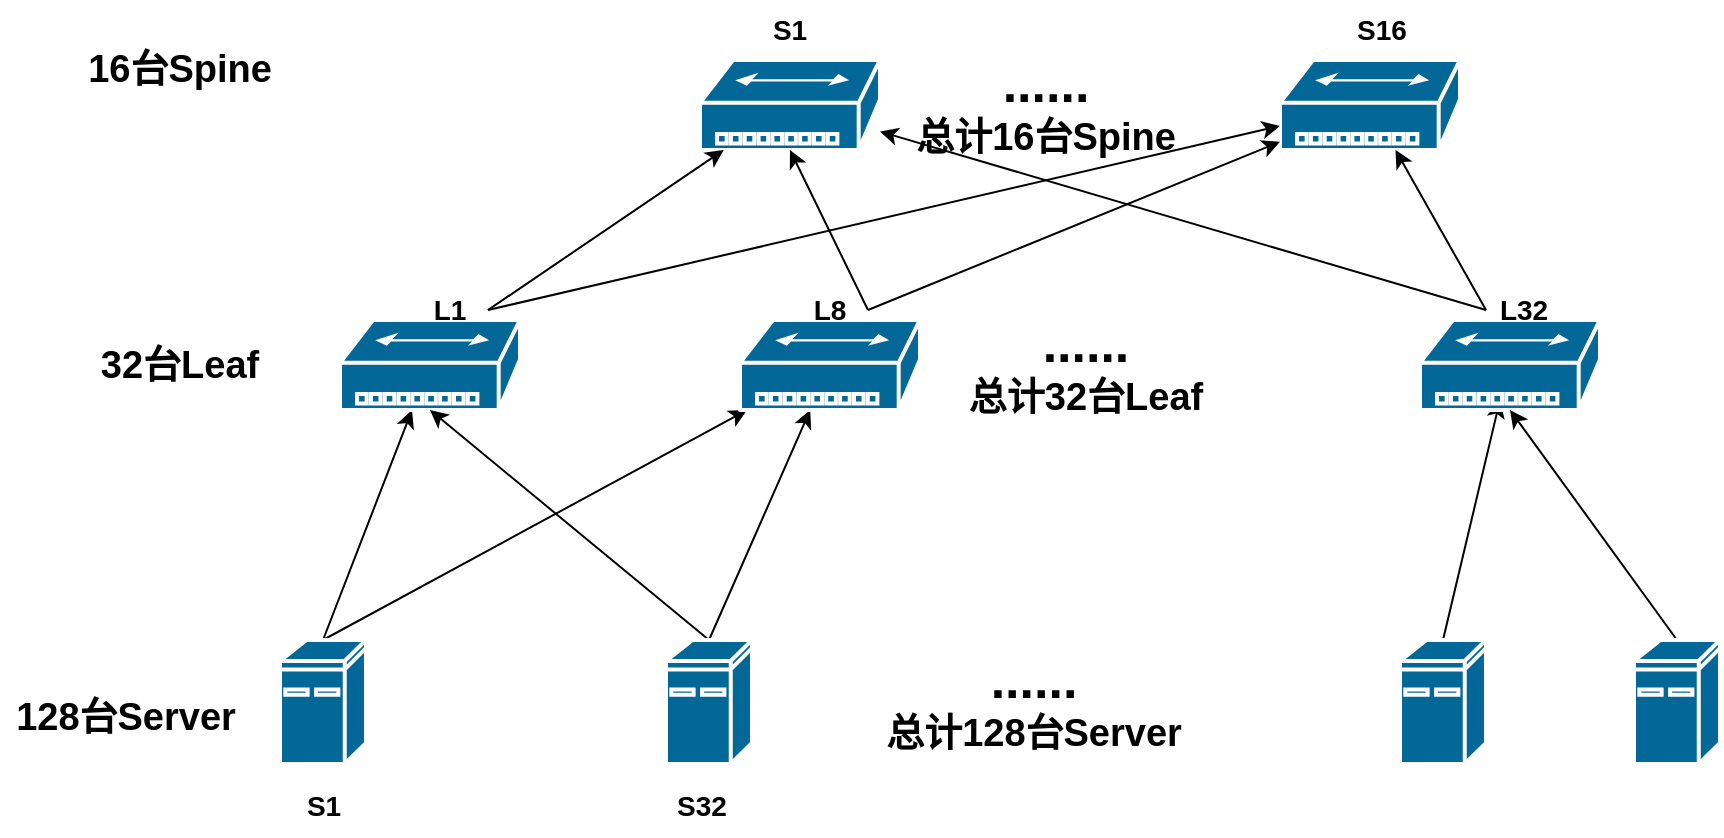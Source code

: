<mxfile version="21.6.6" type="github">
  <diagram name="第 1 页" id="NKzYZBBvFOK8wI_KVTOo">
    <mxGraphModel dx="1781" dy="592" grid="1" gridSize="10" guides="1" tooltips="1" connect="1" arrows="1" fold="1" page="1" pageScale="1" pageWidth="827" pageHeight="1169" math="0" shadow="0">
      <root>
        <mxCell id="0" />
        <mxCell id="1" parent="0" />
        <mxCell id="3mnqgaulhhMslnO6GNx6-19" style="rounded=0;orthogonalLoop=1;jettySize=auto;html=1;exitX=0.5;exitY=0;exitDx=0;exitDy=0;exitPerimeter=0;entryX=1;entryY=1;entryDx=0;entryDy=0;" edge="1" parent="1" source="3mnqgaulhhMslnO6GNx6-1">
          <mxGeometry relative="1" as="geometry">
            <mxPoint x="126" y="285" as="targetPoint" />
          </mxGeometry>
        </mxCell>
        <mxCell id="3mnqgaulhhMslnO6GNx6-27" style="rounded=0;orthogonalLoop=1;jettySize=auto;html=1;exitX=0.5;exitY=0;exitDx=0;exitDy=0;exitPerimeter=0;" edge="1" parent="1" source="3mnqgaulhhMslnO6GNx6-1" target="3mnqgaulhhMslnO6GNx6-20">
          <mxGeometry relative="1" as="geometry" />
        </mxCell>
        <mxCell id="3mnqgaulhhMslnO6GNx6-1" value="" style="shape=mxgraph.cisco.computers_and_peripherals.ibm_mini_as400;sketch=0;html=1;pointerEvents=1;dashed=0;fillColor=#036897;strokeColor=#ffffff;strokeWidth=2;verticalLabelPosition=bottom;verticalAlign=top;align=center;outlineConnect=0;" vertex="1" parent="1">
          <mxGeometry x="60" y="400" width="43" height="62" as="geometry" />
        </mxCell>
        <mxCell id="3mnqgaulhhMslnO6GNx6-2" value="" style="shape=mxgraph.cisco.hubs_and_gateways.small_hub;sketch=0;html=1;pointerEvents=1;dashed=0;fillColor=#036897;strokeColor=#ffffff;strokeWidth=2;verticalLabelPosition=bottom;verticalAlign=top;align=center;outlineConnect=0;" vertex="1" parent="1">
          <mxGeometry x="90" y="240" width="90" height="45" as="geometry" />
        </mxCell>
        <mxCell id="3mnqgaulhhMslnO6GNx6-28" style="rounded=0;orthogonalLoop=1;jettySize=auto;html=1;exitX=0.5;exitY=0;exitDx=0;exitDy=0;exitPerimeter=0;entryX=0.5;entryY=1;entryDx=0;entryDy=0;entryPerimeter=0;" edge="1" parent="1" source="3mnqgaulhhMslnO6GNx6-4" target="3mnqgaulhhMslnO6GNx6-2">
          <mxGeometry relative="1" as="geometry" />
        </mxCell>
        <mxCell id="3mnqgaulhhMslnO6GNx6-29" style="rounded=0;orthogonalLoop=1;jettySize=auto;html=1;exitX=0.5;exitY=0;exitDx=0;exitDy=0;exitPerimeter=0;" edge="1" parent="1" source="3mnqgaulhhMslnO6GNx6-4" target="3mnqgaulhhMslnO6GNx6-20">
          <mxGeometry relative="1" as="geometry" />
        </mxCell>
        <mxCell id="3mnqgaulhhMslnO6GNx6-4" value="" style="shape=mxgraph.cisco.computers_and_peripherals.ibm_mini_as400;sketch=0;html=1;pointerEvents=1;dashed=0;fillColor=#036897;strokeColor=#ffffff;strokeWidth=2;verticalLabelPosition=bottom;verticalAlign=top;align=center;outlineConnect=0;" vertex="1" parent="1">
          <mxGeometry x="253" y="400" width="43" height="62" as="geometry" />
        </mxCell>
        <mxCell id="3mnqgaulhhMslnO6GNx6-31" style="rounded=0;orthogonalLoop=1;jettySize=auto;html=1;exitX=0.5;exitY=0;exitDx=0;exitDy=0;exitPerimeter=0;" edge="1" parent="1" source="3mnqgaulhhMslnO6GNx6-6">
          <mxGeometry relative="1" as="geometry">
            <mxPoint x="670" y="280" as="targetPoint" />
          </mxGeometry>
        </mxCell>
        <mxCell id="3mnqgaulhhMslnO6GNx6-6" value="" style="shape=mxgraph.cisco.computers_and_peripherals.ibm_mini_as400;sketch=0;html=1;pointerEvents=1;dashed=0;fillColor=#036897;strokeColor=#ffffff;strokeWidth=2;verticalLabelPosition=bottom;verticalAlign=top;align=center;outlineConnect=0;" vertex="1" parent="1">
          <mxGeometry x="620" y="400" width="43" height="62" as="geometry" />
        </mxCell>
        <mxCell id="3mnqgaulhhMslnO6GNx6-8" value="" style="shape=mxgraph.cisco.hubs_and_gateways.small_hub;sketch=0;html=1;pointerEvents=1;dashed=0;fillColor=#036897;strokeColor=#ffffff;strokeWidth=2;verticalLabelPosition=bottom;verticalAlign=top;align=center;outlineConnect=0;" vertex="1" parent="1">
          <mxGeometry x="270" y="110" width="90" height="45" as="geometry" />
        </mxCell>
        <mxCell id="3mnqgaulhhMslnO6GNx6-9" value="" style="shape=mxgraph.cisco.hubs_and_gateways.small_hub;sketch=0;html=1;pointerEvents=1;dashed=0;fillColor=#036897;strokeColor=#ffffff;strokeWidth=2;verticalLabelPosition=bottom;verticalAlign=top;align=center;outlineConnect=0;" vertex="1" parent="1">
          <mxGeometry x="630" y="240" width="90" height="45" as="geometry" />
        </mxCell>
        <mxCell id="3mnqgaulhhMslnO6GNx6-10" value="" style="shape=mxgraph.cisco.hubs_and_gateways.small_hub;sketch=0;html=1;pointerEvents=1;dashed=0;fillColor=#036897;strokeColor=#ffffff;strokeWidth=2;verticalLabelPosition=bottom;verticalAlign=top;align=center;outlineConnect=0;" vertex="1" parent="1">
          <mxGeometry x="560" y="110" width="90" height="45" as="geometry" />
        </mxCell>
        <mxCell id="3mnqgaulhhMslnO6GNx6-30" style="rounded=0;orthogonalLoop=1;jettySize=auto;html=1;exitX=0.5;exitY=0;exitDx=0;exitDy=0;exitPerimeter=0;entryX=0.5;entryY=1;entryDx=0;entryDy=0;entryPerimeter=0;" edge="1" parent="1" source="3mnqgaulhhMslnO6GNx6-11" target="3mnqgaulhhMslnO6GNx6-9">
          <mxGeometry relative="1" as="geometry" />
        </mxCell>
        <mxCell id="3mnqgaulhhMslnO6GNx6-11" value="" style="shape=mxgraph.cisco.computers_and_peripherals.ibm_mini_as400;sketch=0;html=1;pointerEvents=1;dashed=0;fillColor=#036897;strokeColor=#ffffff;strokeWidth=2;verticalLabelPosition=bottom;verticalAlign=top;align=center;outlineConnect=0;" vertex="1" parent="1">
          <mxGeometry x="737" y="400" width="43" height="62" as="geometry" />
        </mxCell>
        <mxCell id="3mnqgaulhhMslnO6GNx6-12" value="&lt;b style=&quot;&quot;&gt;&lt;span style=&quot;font-size: 26px;&quot;&gt;......&lt;/span&gt;&lt;br&gt;&lt;font style=&quot;font-size: 19px;&quot;&gt;总计128台Server&lt;/font&gt;&lt;/b&gt;" style="text;strokeColor=none;align=center;fillColor=none;html=1;verticalAlign=middle;whiteSpace=wrap;rounded=0;" vertex="1" parent="1">
          <mxGeometry x="314" y="394" width="246" height="74" as="geometry" />
        </mxCell>
        <mxCell id="3mnqgaulhhMslnO6GNx6-13" value="&lt;b style=&quot;&quot;&gt;&lt;span style=&quot;font-size: 26px;&quot;&gt;......&lt;/span&gt;&lt;br&gt;&lt;font style=&quot;font-size: 19px;&quot;&gt;总计32台Leaf&lt;/font&gt;&lt;/b&gt;" style="text;strokeColor=none;align=center;fillColor=none;html=1;verticalAlign=middle;whiteSpace=wrap;rounded=0;" vertex="1" parent="1">
          <mxGeometry x="340" y="225" width="246" height="75" as="geometry" />
        </mxCell>
        <mxCell id="3mnqgaulhhMslnO6GNx6-14" value="&lt;b style=&quot;&quot;&gt;&lt;span style=&quot;font-size: 26px;&quot;&gt;......&lt;/span&gt;&lt;br&gt;&lt;font style=&quot;font-size: 19px;&quot;&gt;总计16台Spine&lt;/font&gt;&lt;/b&gt;" style="text;strokeColor=none;align=center;fillColor=none;html=1;verticalAlign=middle;whiteSpace=wrap;rounded=0;" vertex="1" parent="1">
          <mxGeometry x="360" y="102.5" width="166" height="60" as="geometry" />
        </mxCell>
        <mxCell id="3mnqgaulhhMslnO6GNx6-20" value="" style="shape=mxgraph.cisco.hubs_and_gateways.small_hub;sketch=0;html=1;pointerEvents=1;dashed=0;fillColor=#036897;strokeColor=#ffffff;strokeWidth=2;verticalLabelPosition=bottom;verticalAlign=top;align=center;outlineConnect=0;" vertex="1" parent="1">
          <mxGeometry x="290" y="240" width="90" height="45" as="geometry" />
        </mxCell>
        <mxCell id="3mnqgaulhhMslnO6GNx6-32" style="rounded=0;orthogonalLoop=1;jettySize=auto;html=1;exitX=1;exitY=0.5;exitDx=0;exitDy=0;" edge="1" parent="1" source="3mnqgaulhhMslnO6GNx6-21" target="3mnqgaulhhMslnO6GNx6-8">
          <mxGeometry relative="1" as="geometry" />
        </mxCell>
        <mxCell id="3mnqgaulhhMslnO6GNx6-33" style="rounded=0;orthogonalLoop=1;jettySize=auto;html=1;exitX=1;exitY=0.5;exitDx=0;exitDy=0;" edge="1" parent="1" source="3mnqgaulhhMslnO6GNx6-21" target="3mnqgaulhhMslnO6GNx6-10">
          <mxGeometry relative="1" as="geometry" />
        </mxCell>
        <mxCell id="3mnqgaulhhMslnO6GNx6-21" value="&lt;b style=&quot;&quot;&gt;&lt;font style=&quot;font-size: 14px;&quot;&gt;L1&lt;/font&gt;&lt;/b&gt;" style="text;strokeColor=none;align=center;fillColor=none;html=1;verticalAlign=middle;whiteSpace=wrap;rounded=0;" vertex="1" parent="1">
          <mxGeometry x="126" y="220" width="38" height="30" as="geometry" />
        </mxCell>
        <mxCell id="3mnqgaulhhMslnO6GNx6-34" style="rounded=0;orthogonalLoop=1;jettySize=auto;html=1;exitX=1;exitY=0.5;exitDx=0;exitDy=0;entryX=0.5;entryY=1;entryDx=0;entryDy=0;entryPerimeter=0;" edge="1" parent="1" source="3mnqgaulhhMslnO6GNx6-22" target="3mnqgaulhhMslnO6GNx6-8">
          <mxGeometry relative="1" as="geometry" />
        </mxCell>
        <mxCell id="3mnqgaulhhMslnO6GNx6-35" style="rounded=0;orthogonalLoop=1;jettySize=auto;html=1;exitX=1;exitY=0.5;exitDx=0;exitDy=0;" edge="1" parent="1" source="3mnqgaulhhMslnO6GNx6-22" target="3mnqgaulhhMslnO6GNx6-10">
          <mxGeometry relative="1" as="geometry" />
        </mxCell>
        <mxCell id="3mnqgaulhhMslnO6GNx6-22" value="&lt;b style=&quot;&quot;&gt;&lt;font style=&quot;font-size: 14px;&quot;&gt;L8&lt;/font&gt;&lt;/b&gt;" style="text;strokeColor=none;align=center;fillColor=none;html=1;verticalAlign=middle;whiteSpace=wrap;rounded=0;" vertex="1" parent="1">
          <mxGeometry x="316" y="220" width="38" height="30" as="geometry" />
        </mxCell>
        <mxCell id="3mnqgaulhhMslnO6GNx6-36" style="rounded=0;orthogonalLoop=1;jettySize=auto;html=1;exitX=0;exitY=0.5;exitDx=0;exitDy=0;" edge="1" parent="1" source="3mnqgaulhhMslnO6GNx6-23" target="3mnqgaulhhMslnO6GNx6-10">
          <mxGeometry relative="1" as="geometry" />
        </mxCell>
        <mxCell id="3mnqgaulhhMslnO6GNx6-37" style="rounded=0;orthogonalLoop=1;jettySize=auto;html=1;exitX=0;exitY=0.5;exitDx=0;exitDy=0;" edge="1" parent="1" source="3mnqgaulhhMslnO6GNx6-23" target="3mnqgaulhhMslnO6GNx6-8">
          <mxGeometry relative="1" as="geometry" />
        </mxCell>
        <mxCell id="3mnqgaulhhMslnO6GNx6-23" value="&lt;b style=&quot;&quot;&gt;&lt;font style=&quot;font-size: 14px;&quot;&gt;L32&lt;/font&gt;&lt;/b&gt;" style="text;strokeColor=none;align=center;fillColor=none;html=1;verticalAlign=middle;whiteSpace=wrap;rounded=0;" vertex="1" parent="1">
          <mxGeometry x="663" y="220" width="38" height="30" as="geometry" />
        </mxCell>
        <mxCell id="3mnqgaulhhMslnO6GNx6-24" value="&lt;span style=&quot;font-size: 14px;&quot;&gt;&lt;b&gt;S1&lt;/b&gt;&lt;/span&gt;" style="text;strokeColor=none;align=center;fillColor=none;html=1;verticalAlign=middle;whiteSpace=wrap;rounded=0;" vertex="1" parent="1">
          <mxGeometry x="296" y="80" width="38" height="30" as="geometry" />
        </mxCell>
        <mxCell id="3mnqgaulhhMslnO6GNx6-25" value="&lt;span style=&quot;font-size: 14px;&quot;&gt;&lt;b&gt;S16&lt;/b&gt;&lt;/span&gt;" style="text;strokeColor=none;align=center;fillColor=none;html=1;verticalAlign=middle;whiteSpace=wrap;rounded=0;" vertex="1" parent="1">
          <mxGeometry x="592" y="80" width="38" height="30" as="geometry" />
        </mxCell>
        <mxCell id="3mnqgaulhhMslnO6GNx6-38" value="&lt;b style=&quot;&quot;&gt;&lt;font style=&quot;font-size: 14px;&quot;&gt;S1&lt;/font&gt;&lt;/b&gt;" style="text;strokeColor=none;align=center;fillColor=none;html=1;verticalAlign=middle;whiteSpace=wrap;rounded=0;" vertex="1" parent="1">
          <mxGeometry x="62.5" y="468" width="38" height="30" as="geometry" />
        </mxCell>
        <mxCell id="3mnqgaulhhMslnO6GNx6-39" value="&lt;b style=&quot;&quot;&gt;&lt;font style=&quot;font-size: 14px;&quot;&gt;S32&lt;/font&gt;&lt;/b&gt;" style="text;strokeColor=none;align=center;fillColor=none;html=1;verticalAlign=middle;whiteSpace=wrap;rounded=0;" vertex="1" parent="1">
          <mxGeometry x="252" y="468" width="38" height="30" as="geometry" />
        </mxCell>
        <mxCell id="3mnqgaulhhMslnO6GNx6-40" value="&lt;b style=&quot;&quot;&gt;&lt;font style=&quot;font-size: 19px;&quot;&gt;128台Server&lt;/font&gt;&lt;/b&gt;" style="text;strokeColor=none;align=center;fillColor=none;html=1;verticalAlign=middle;whiteSpace=wrap;rounded=0;" vertex="1" parent="1">
          <mxGeometry x="-80" y="410" width="126" height="58" as="geometry" />
        </mxCell>
        <mxCell id="3mnqgaulhhMslnO6GNx6-41" value="&lt;b style=&quot;&quot;&gt;&lt;font style=&quot;font-size: 19px;&quot;&gt;32台Leaf&lt;/font&gt;&lt;/b&gt;" style="text;strokeColor=none;align=center;fillColor=none;html=1;verticalAlign=middle;whiteSpace=wrap;rounded=0;" vertex="1" parent="1">
          <mxGeometry x="-45" y="247.5" width="110" height="30" as="geometry" />
        </mxCell>
        <mxCell id="3mnqgaulhhMslnO6GNx6-42" value="&lt;b style=&quot;&quot;&gt;&lt;font style=&quot;font-size: 19px;&quot;&gt;16台Spine&lt;/font&gt;&lt;/b&gt;" style="text;strokeColor=none;align=center;fillColor=none;html=1;verticalAlign=middle;whiteSpace=wrap;rounded=0;" vertex="1" parent="1">
          <mxGeometry x="-40" y="102.5" width="100" height="25" as="geometry" />
        </mxCell>
      </root>
    </mxGraphModel>
  </diagram>
</mxfile>
